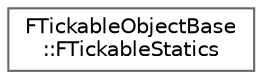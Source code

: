 digraph "Graphical Class Hierarchy"
{
 // INTERACTIVE_SVG=YES
 // LATEX_PDF_SIZE
  bgcolor="transparent";
  edge [fontname=Helvetica,fontsize=10,labelfontname=Helvetica,labelfontsize=10];
  node [fontname=Helvetica,fontsize=10,shape=box,height=0.2,width=0.4];
  rankdir="LR";
  Node0 [id="Node000000",label="FTickableObjectBase\l::FTickableStatics",height=0.2,width=0.4,color="grey40", fillcolor="white", style="filled",URL="$d0/d95/structFTickableObjectBase_1_1FTickableStatics.html",tooltip="Implementation struct for internals of ticking, there should be one instance of this for each direct ..."];
}
